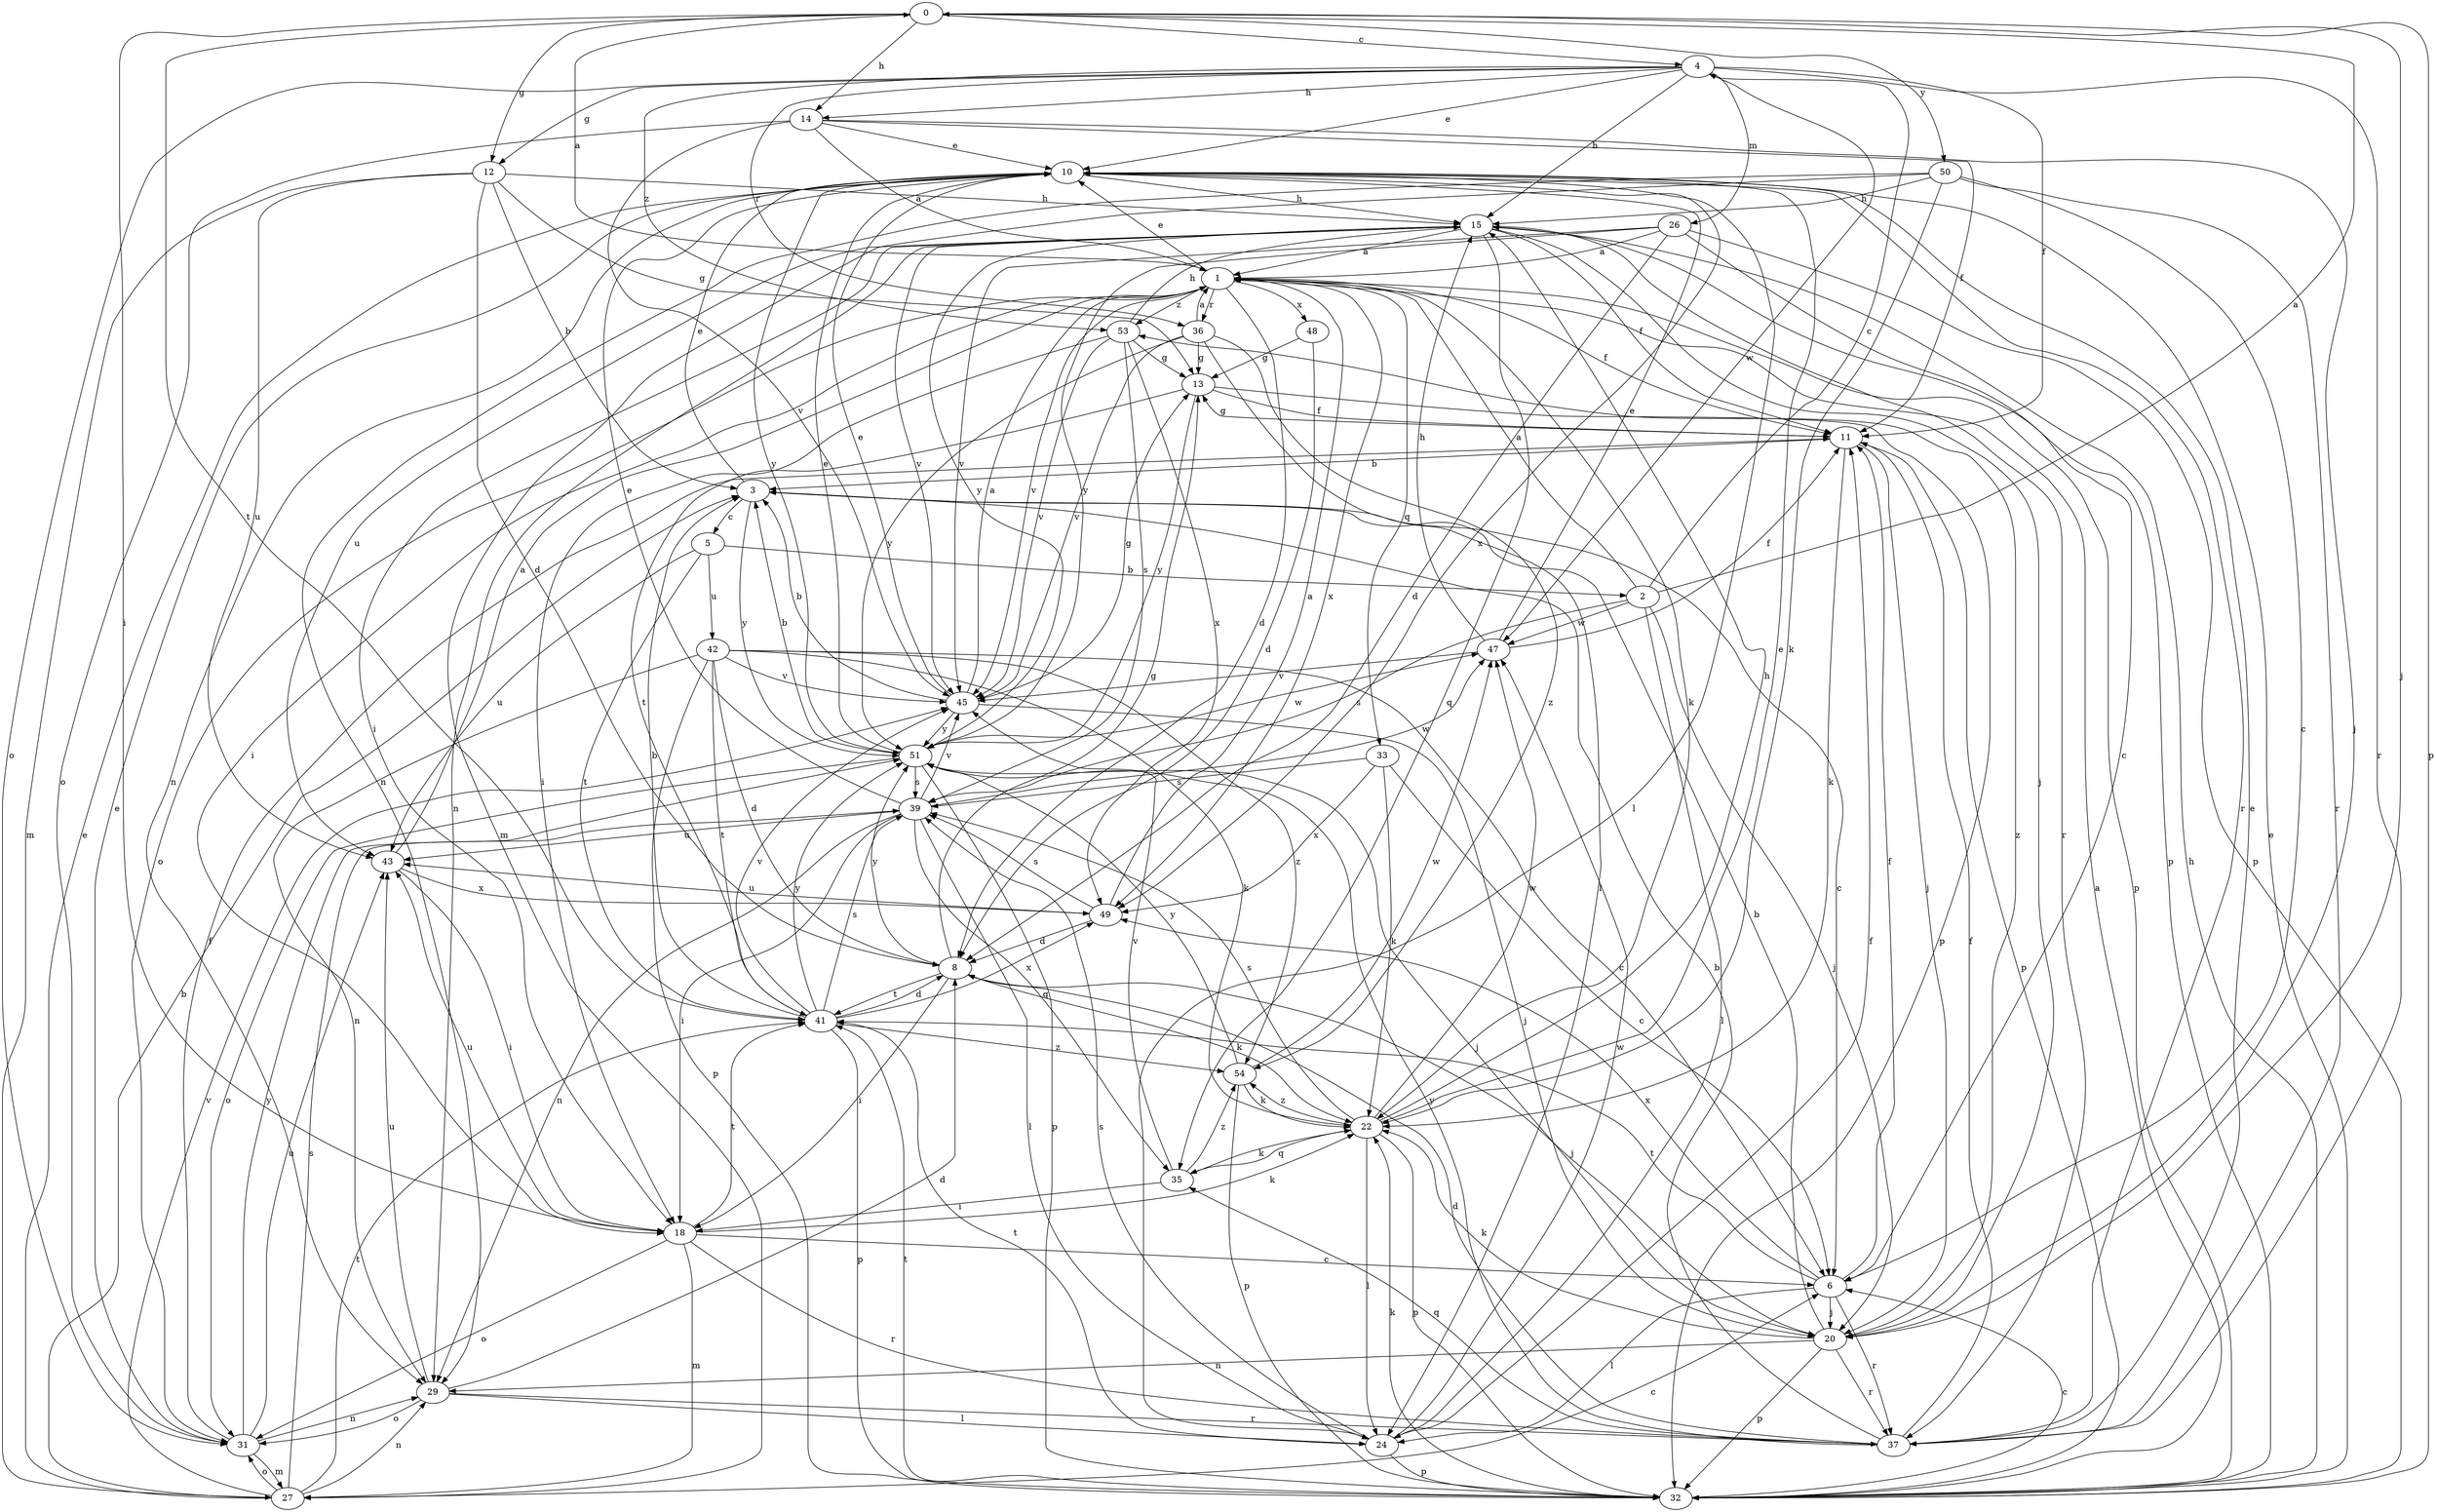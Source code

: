 strict digraph  {
0;
1;
2;
3;
4;
5;
6;
8;
10;
11;
12;
13;
14;
15;
18;
20;
22;
24;
26;
27;
29;
31;
32;
33;
35;
36;
37;
39;
41;
42;
43;
45;
47;
48;
49;
50;
51;
53;
54;
0 -> 4  [label=c];
0 -> 12  [label=g];
0 -> 14  [label=h];
0 -> 18  [label=i];
0 -> 20  [label=j];
0 -> 32  [label=p];
0 -> 41  [label=t];
0 -> 50  [label=y];
1 -> 0  [label=a];
1 -> 8  [label=d];
1 -> 10  [label=e];
1 -> 11  [label=f];
1 -> 18  [label=i];
1 -> 22  [label=k];
1 -> 31  [label=o];
1 -> 32  [label=p];
1 -> 33  [label=q];
1 -> 36  [label=r];
1 -> 45  [label=v];
1 -> 48  [label=x];
1 -> 49  [label=x];
1 -> 53  [label=z];
2 -> 0  [label=a];
2 -> 1  [label=a];
2 -> 4  [label=c];
2 -> 20  [label=j];
2 -> 24  [label=l];
2 -> 39  [label=s];
2 -> 47  [label=w];
3 -> 5  [label=c];
3 -> 6  [label=c];
3 -> 10  [label=e];
3 -> 51  [label=y];
4 -> 10  [label=e];
4 -> 11  [label=f];
4 -> 12  [label=g];
4 -> 14  [label=h];
4 -> 15  [label=h];
4 -> 26  [label=m];
4 -> 31  [label=o];
4 -> 36  [label=r];
4 -> 37  [label=r];
4 -> 47  [label=w];
4 -> 53  [label=z];
5 -> 2  [label=b];
5 -> 41  [label=t];
5 -> 42  [label=u];
5 -> 43  [label=u];
6 -> 11  [label=f];
6 -> 20  [label=j];
6 -> 24  [label=l];
6 -> 37  [label=r];
6 -> 41  [label=t];
6 -> 49  [label=x];
8 -> 13  [label=g];
8 -> 18  [label=i];
8 -> 20  [label=j];
8 -> 22  [label=k];
8 -> 41  [label=t];
8 -> 51  [label=y];
10 -> 15  [label=h];
10 -> 24  [label=l];
10 -> 29  [label=n];
10 -> 37  [label=r];
10 -> 49  [label=x];
10 -> 51  [label=y];
11 -> 3  [label=b];
11 -> 13  [label=g];
11 -> 20  [label=j];
11 -> 22  [label=k];
11 -> 32  [label=p];
12 -> 3  [label=b];
12 -> 8  [label=d];
12 -> 13  [label=g];
12 -> 15  [label=h];
12 -> 27  [label=m];
12 -> 43  [label=u];
13 -> 11  [label=f];
13 -> 32  [label=p];
13 -> 41  [label=t];
13 -> 51  [label=y];
14 -> 1  [label=a];
14 -> 10  [label=e];
14 -> 11  [label=f];
14 -> 20  [label=j];
14 -> 31  [label=o];
14 -> 45  [label=v];
15 -> 1  [label=a];
15 -> 11  [label=f];
15 -> 18  [label=i];
15 -> 20  [label=j];
15 -> 29  [label=n];
15 -> 32  [label=p];
15 -> 35  [label=q];
15 -> 37  [label=r];
15 -> 43  [label=u];
15 -> 45  [label=v];
15 -> 51  [label=y];
18 -> 6  [label=c];
18 -> 22  [label=k];
18 -> 27  [label=m];
18 -> 31  [label=o];
18 -> 37  [label=r];
18 -> 41  [label=t];
18 -> 43  [label=u];
20 -> 3  [label=b];
20 -> 22  [label=k];
20 -> 29  [label=n];
20 -> 32  [label=p];
20 -> 37  [label=r];
20 -> 53  [label=z];
22 -> 10  [label=e];
22 -> 15  [label=h];
22 -> 24  [label=l];
22 -> 32  [label=p];
22 -> 35  [label=q];
22 -> 39  [label=s];
22 -> 47  [label=w];
22 -> 54  [label=z];
24 -> 11  [label=f];
24 -> 32  [label=p];
24 -> 39  [label=s];
24 -> 41  [label=t];
24 -> 47  [label=w];
26 -> 1  [label=a];
26 -> 6  [label=c];
26 -> 8  [label=d];
26 -> 32  [label=p];
26 -> 45  [label=v];
26 -> 51  [label=y];
27 -> 3  [label=b];
27 -> 6  [label=c];
27 -> 10  [label=e];
27 -> 29  [label=n];
27 -> 31  [label=o];
27 -> 39  [label=s];
27 -> 41  [label=t];
27 -> 45  [label=v];
29 -> 8  [label=d];
29 -> 24  [label=l];
29 -> 31  [label=o];
29 -> 37  [label=r];
29 -> 43  [label=u];
31 -> 10  [label=e];
31 -> 11  [label=f];
31 -> 27  [label=m];
31 -> 29  [label=n];
31 -> 43  [label=u];
31 -> 51  [label=y];
32 -> 1  [label=a];
32 -> 6  [label=c];
32 -> 10  [label=e];
32 -> 15  [label=h];
32 -> 22  [label=k];
32 -> 41  [label=t];
33 -> 6  [label=c];
33 -> 22  [label=k];
33 -> 39  [label=s];
33 -> 49  [label=x];
35 -> 18  [label=i];
35 -> 22  [label=k];
35 -> 45  [label=v];
35 -> 54  [label=z];
36 -> 1  [label=a];
36 -> 13  [label=g];
36 -> 24  [label=l];
36 -> 45  [label=v];
36 -> 51  [label=y];
36 -> 54  [label=z];
37 -> 3  [label=b];
37 -> 8  [label=d];
37 -> 10  [label=e];
37 -> 11  [label=f];
37 -> 35  [label=q];
37 -> 51  [label=y];
39 -> 10  [label=e];
39 -> 18  [label=i];
39 -> 24  [label=l];
39 -> 29  [label=n];
39 -> 35  [label=q];
39 -> 43  [label=u];
39 -> 45  [label=v];
39 -> 47  [label=w];
41 -> 3  [label=b];
41 -> 8  [label=d];
41 -> 32  [label=p];
41 -> 39  [label=s];
41 -> 45  [label=v];
41 -> 49  [label=x];
41 -> 51  [label=y];
41 -> 54  [label=z];
42 -> 6  [label=c];
42 -> 8  [label=d];
42 -> 22  [label=k];
42 -> 29  [label=n];
42 -> 32  [label=p];
42 -> 41  [label=t];
42 -> 45  [label=v];
42 -> 54  [label=z];
43 -> 1  [label=a];
43 -> 18  [label=i];
43 -> 49  [label=x];
45 -> 1  [label=a];
45 -> 3  [label=b];
45 -> 10  [label=e];
45 -> 13  [label=g];
45 -> 20  [label=j];
45 -> 51  [label=y];
47 -> 10  [label=e];
47 -> 11  [label=f];
47 -> 15  [label=h];
47 -> 45  [label=v];
48 -> 8  [label=d];
48 -> 13  [label=g];
49 -> 1  [label=a];
49 -> 8  [label=d];
49 -> 39  [label=s];
49 -> 43  [label=u];
50 -> 6  [label=c];
50 -> 15  [label=h];
50 -> 22  [label=k];
50 -> 27  [label=m];
50 -> 29  [label=n];
50 -> 37  [label=r];
51 -> 3  [label=b];
51 -> 10  [label=e];
51 -> 20  [label=j];
51 -> 31  [label=o];
51 -> 32  [label=p];
51 -> 39  [label=s];
51 -> 47  [label=w];
53 -> 13  [label=g];
53 -> 15  [label=h];
53 -> 18  [label=i];
53 -> 39  [label=s];
53 -> 45  [label=v];
53 -> 49  [label=x];
54 -> 22  [label=k];
54 -> 32  [label=p];
54 -> 47  [label=w];
54 -> 51  [label=y];
}
